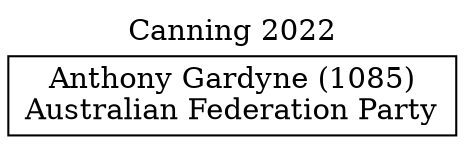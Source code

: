 // House preference flow
digraph "Anthony Gardyne (1085)_Canning_2022" {
	graph [label="Canning 2022" labelloc=t mclimit=2]
	node [shape=box]
	"Anthony Gardyne (1085)" [label="Anthony Gardyne (1085)
Australian Federation Party"]
}
